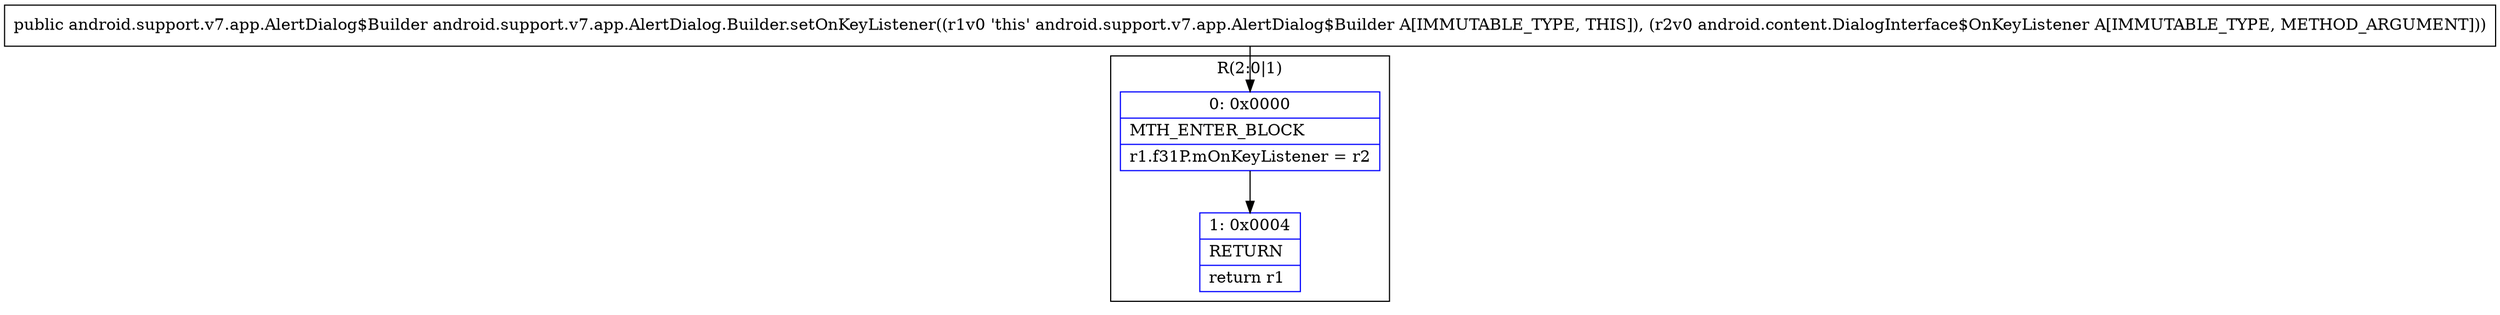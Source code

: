 digraph "CFG forandroid.support.v7.app.AlertDialog.Builder.setOnKeyListener(Landroid\/content\/DialogInterface$OnKeyListener;)Landroid\/support\/v7\/app\/AlertDialog$Builder;" {
subgraph cluster_Region_926933767 {
label = "R(2:0|1)";
node [shape=record,color=blue];
Node_0 [shape=record,label="{0\:\ 0x0000|MTH_ENTER_BLOCK\l|r1.f31P.mOnKeyListener = r2\l}"];
Node_1 [shape=record,label="{1\:\ 0x0004|RETURN\l|return r1\l}"];
}
MethodNode[shape=record,label="{public android.support.v7.app.AlertDialog$Builder android.support.v7.app.AlertDialog.Builder.setOnKeyListener((r1v0 'this' android.support.v7.app.AlertDialog$Builder A[IMMUTABLE_TYPE, THIS]), (r2v0 android.content.DialogInterface$OnKeyListener A[IMMUTABLE_TYPE, METHOD_ARGUMENT])) }"];
MethodNode -> Node_0;
Node_0 -> Node_1;
}

